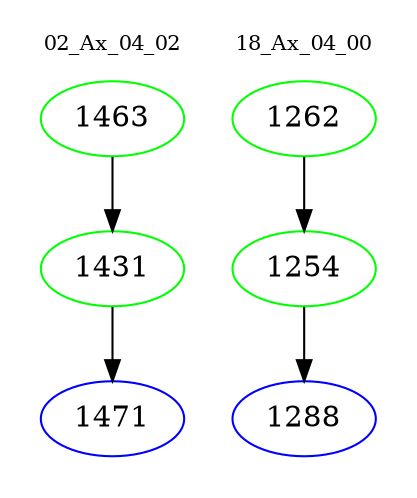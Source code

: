 digraph{
subgraph cluster_0 {
color = white
label = "02_Ax_04_02";
fontsize=10;
T0_1463 [label="1463", color="green"]
T0_1463 -> T0_1431 [color="black"]
T0_1431 [label="1431", color="green"]
T0_1431 -> T0_1471 [color="black"]
T0_1471 [label="1471", color="blue"]
}
subgraph cluster_1 {
color = white
label = "18_Ax_04_00";
fontsize=10;
T1_1262 [label="1262", color="green"]
T1_1262 -> T1_1254 [color="black"]
T1_1254 [label="1254", color="green"]
T1_1254 -> T1_1288 [color="black"]
T1_1288 [label="1288", color="blue"]
}
}
